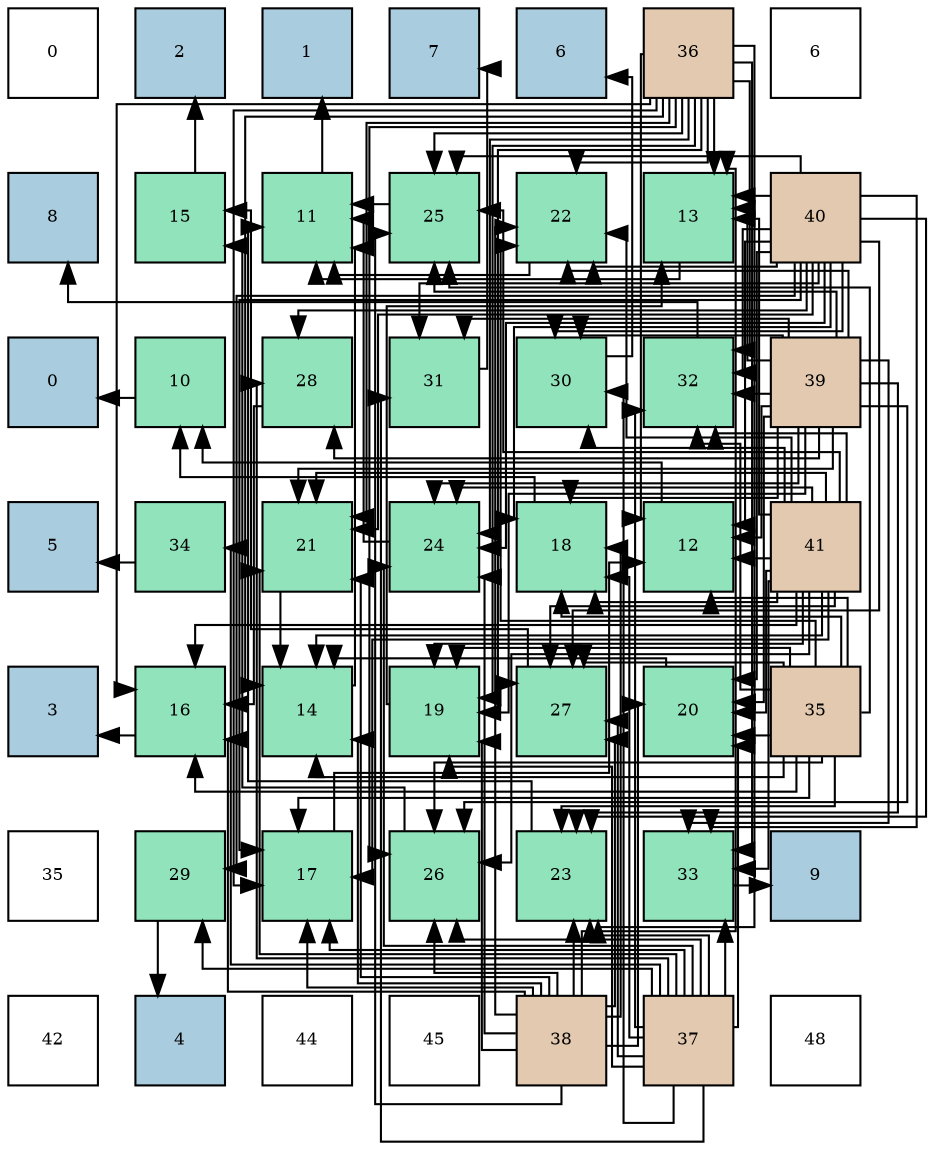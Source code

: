 digraph layout{
 rankdir=TB;
 splines=ortho;
 node [style=filled shape=square fixedsize=true width=0.6];
0[label="0", fontsize=8, fillcolor="#ffffff"];
1[label="2", fontsize=8, fillcolor="#a9ccde"];
2[label="1", fontsize=8, fillcolor="#a9ccde"];
3[label="7", fontsize=8, fillcolor="#a9ccde"];
4[label="6", fontsize=8, fillcolor="#a9ccde"];
5[label="36", fontsize=8, fillcolor="#e3c9af"];
6[label="6", fontsize=8, fillcolor="#ffffff"];
7[label="8", fontsize=8, fillcolor="#a9ccde"];
8[label="15", fontsize=8, fillcolor="#91e3bb"];
9[label="11", fontsize=8, fillcolor="#91e3bb"];
10[label="25", fontsize=8, fillcolor="#91e3bb"];
11[label="22", fontsize=8, fillcolor="#91e3bb"];
12[label="13", fontsize=8, fillcolor="#91e3bb"];
13[label="40", fontsize=8, fillcolor="#e3c9af"];
14[label="0", fontsize=8, fillcolor="#a9ccde"];
15[label="10", fontsize=8, fillcolor="#91e3bb"];
16[label="28", fontsize=8, fillcolor="#91e3bb"];
17[label="31", fontsize=8, fillcolor="#91e3bb"];
18[label="30", fontsize=8, fillcolor="#91e3bb"];
19[label="32", fontsize=8, fillcolor="#91e3bb"];
20[label="39", fontsize=8, fillcolor="#e3c9af"];
21[label="5", fontsize=8, fillcolor="#a9ccde"];
22[label="34", fontsize=8, fillcolor="#91e3bb"];
23[label="21", fontsize=8, fillcolor="#91e3bb"];
24[label="24", fontsize=8, fillcolor="#91e3bb"];
25[label="18", fontsize=8, fillcolor="#91e3bb"];
26[label="12", fontsize=8, fillcolor="#91e3bb"];
27[label="41", fontsize=8, fillcolor="#e3c9af"];
28[label="3", fontsize=8, fillcolor="#a9ccde"];
29[label="16", fontsize=8, fillcolor="#91e3bb"];
30[label="14", fontsize=8, fillcolor="#91e3bb"];
31[label="19", fontsize=8, fillcolor="#91e3bb"];
32[label="27", fontsize=8, fillcolor="#91e3bb"];
33[label="20", fontsize=8, fillcolor="#91e3bb"];
34[label="35", fontsize=8, fillcolor="#e3c9af"];
35[label="35", fontsize=8, fillcolor="#ffffff"];
36[label="29", fontsize=8, fillcolor="#91e3bb"];
37[label="17", fontsize=8, fillcolor="#91e3bb"];
38[label="26", fontsize=8, fillcolor="#91e3bb"];
39[label="23", fontsize=8, fillcolor="#91e3bb"];
40[label="33", fontsize=8, fillcolor="#91e3bb"];
41[label="9", fontsize=8, fillcolor="#a9ccde"];
42[label="42", fontsize=8, fillcolor="#ffffff"];
43[label="4", fontsize=8, fillcolor="#a9ccde"];
44[label="44", fontsize=8, fillcolor="#ffffff"];
45[label="45", fontsize=8, fillcolor="#ffffff"];
46[label="38", fontsize=8, fillcolor="#e3c9af"];
47[label="37", fontsize=8, fillcolor="#e3c9af"];
48[label="48", fontsize=8, fillcolor="#ffffff"];
edge [constraint=false, style=vis];15 -> 14;
9 -> 2;
26 -> 15;
12 -> 9;
30 -> 9;
8 -> 1;
29 -> 28;
37 -> 26;
25 -> 15;
31 -> 12;
33 -> 30;
23 -> 30;
11 -> 9;
39 -> 9;
24 -> 9;
10 -> 9;
38 -> 8;
32 -> 8;
16 -> 29;
36 -> 43;
18 -> 4;
17 -> 3;
19 -> 7;
40 -> 41;
22 -> 21;
34 -> 26;
34 -> 30;
34 -> 29;
34 -> 37;
34 -> 25;
34 -> 31;
34 -> 33;
34 -> 11;
34 -> 39;
34 -> 10;
34 -> 38;
34 -> 32;
34 -> 19;
5 -> 26;
5 -> 12;
5 -> 30;
5 -> 29;
5 -> 37;
5 -> 31;
5 -> 23;
5 -> 11;
5 -> 39;
5 -> 24;
5 -> 10;
5 -> 38;
5 -> 32;
5 -> 19;
5 -> 40;
47 -> 37;
47 -> 25;
47 -> 31;
47 -> 33;
47 -> 23;
47 -> 39;
47 -> 24;
47 -> 38;
47 -> 32;
47 -> 16;
47 -> 36;
47 -> 18;
47 -> 17;
47 -> 19;
47 -> 40;
47 -> 22;
46 -> 12;
46 -> 30;
46 -> 29;
46 -> 37;
46 -> 25;
46 -> 31;
46 -> 33;
46 -> 23;
46 -> 11;
46 -> 39;
46 -> 24;
46 -> 10;
46 -> 38;
46 -> 32;
20 -> 26;
20 -> 12;
20 -> 25;
20 -> 31;
20 -> 33;
20 -> 23;
20 -> 11;
20 -> 39;
20 -> 24;
20 -> 10;
20 -> 38;
20 -> 16;
20 -> 18;
20 -> 17;
20 -> 19;
20 -> 40;
13 -> 26;
13 -> 12;
13 -> 37;
13 -> 25;
13 -> 33;
13 -> 23;
13 -> 11;
13 -> 39;
13 -> 24;
13 -> 10;
13 -> 32;
13 -> 16;
13 -> 36;
13 -> 18;
13 -> 17;
13 -> 19;
13 -> 40;
27 -> 26;
27 -> 12;
27 -> 30;
27 -> 29;
27 -> 37;
27 -> 25;
27 -> 31;
27 -> 33;
27 -> 23;
27 -> 11;
27 -> 24;
27 -> 10;
27 -> 38;
27 -> 32;
27 -> 18;
27 -> 19;
27 -> 40;
edge [constraint=true, style=invis];
0 -> 7 -> 14 -> 21 -> 28 -> 35 -> 42;
1 -> 8 -> 15 -> 22 -> 29 -> 36 -> 43;
2 -> 9 -> 16 -> 23 -> 30 -> 37 -> 44;
3 -> 10 -> 17 -> 24 -> 31 -> 38 -> 45;
4 -> 11 -> 18 -> 25 -> 32 -> 39 -> 46;
5 -> 12 -> 19 -> 26 -> 33 -> 40 -> 47;
6 -> 13 -> 20 -> 27 -> 34 -> 41 -> 48;
rank = same {0 -> 1 -> 2 -> 3 -> 4 -> 5 -> 6};
rank = same {7 -> 8 -> 9 -> 10 -> 11 -> 12 -> 13};
rank = same {14 -> 15 -> 16 -> 17 -> 18 -> 19 -> 20};
rank = same {21 -> 22 -> 23 -> 24 -> 25 -> 26 -> 27};
rank = same {28 -> 29 -> 30 -> 31 -> 32 -> 33 -> 34};
rank = same {35 -> 36 -> 37 -> 38 -> 39 -> 40 -> 41};
rank = same {42 -> 43 -> 44 -> 45 -> 46 -> 47 -> 48};
}